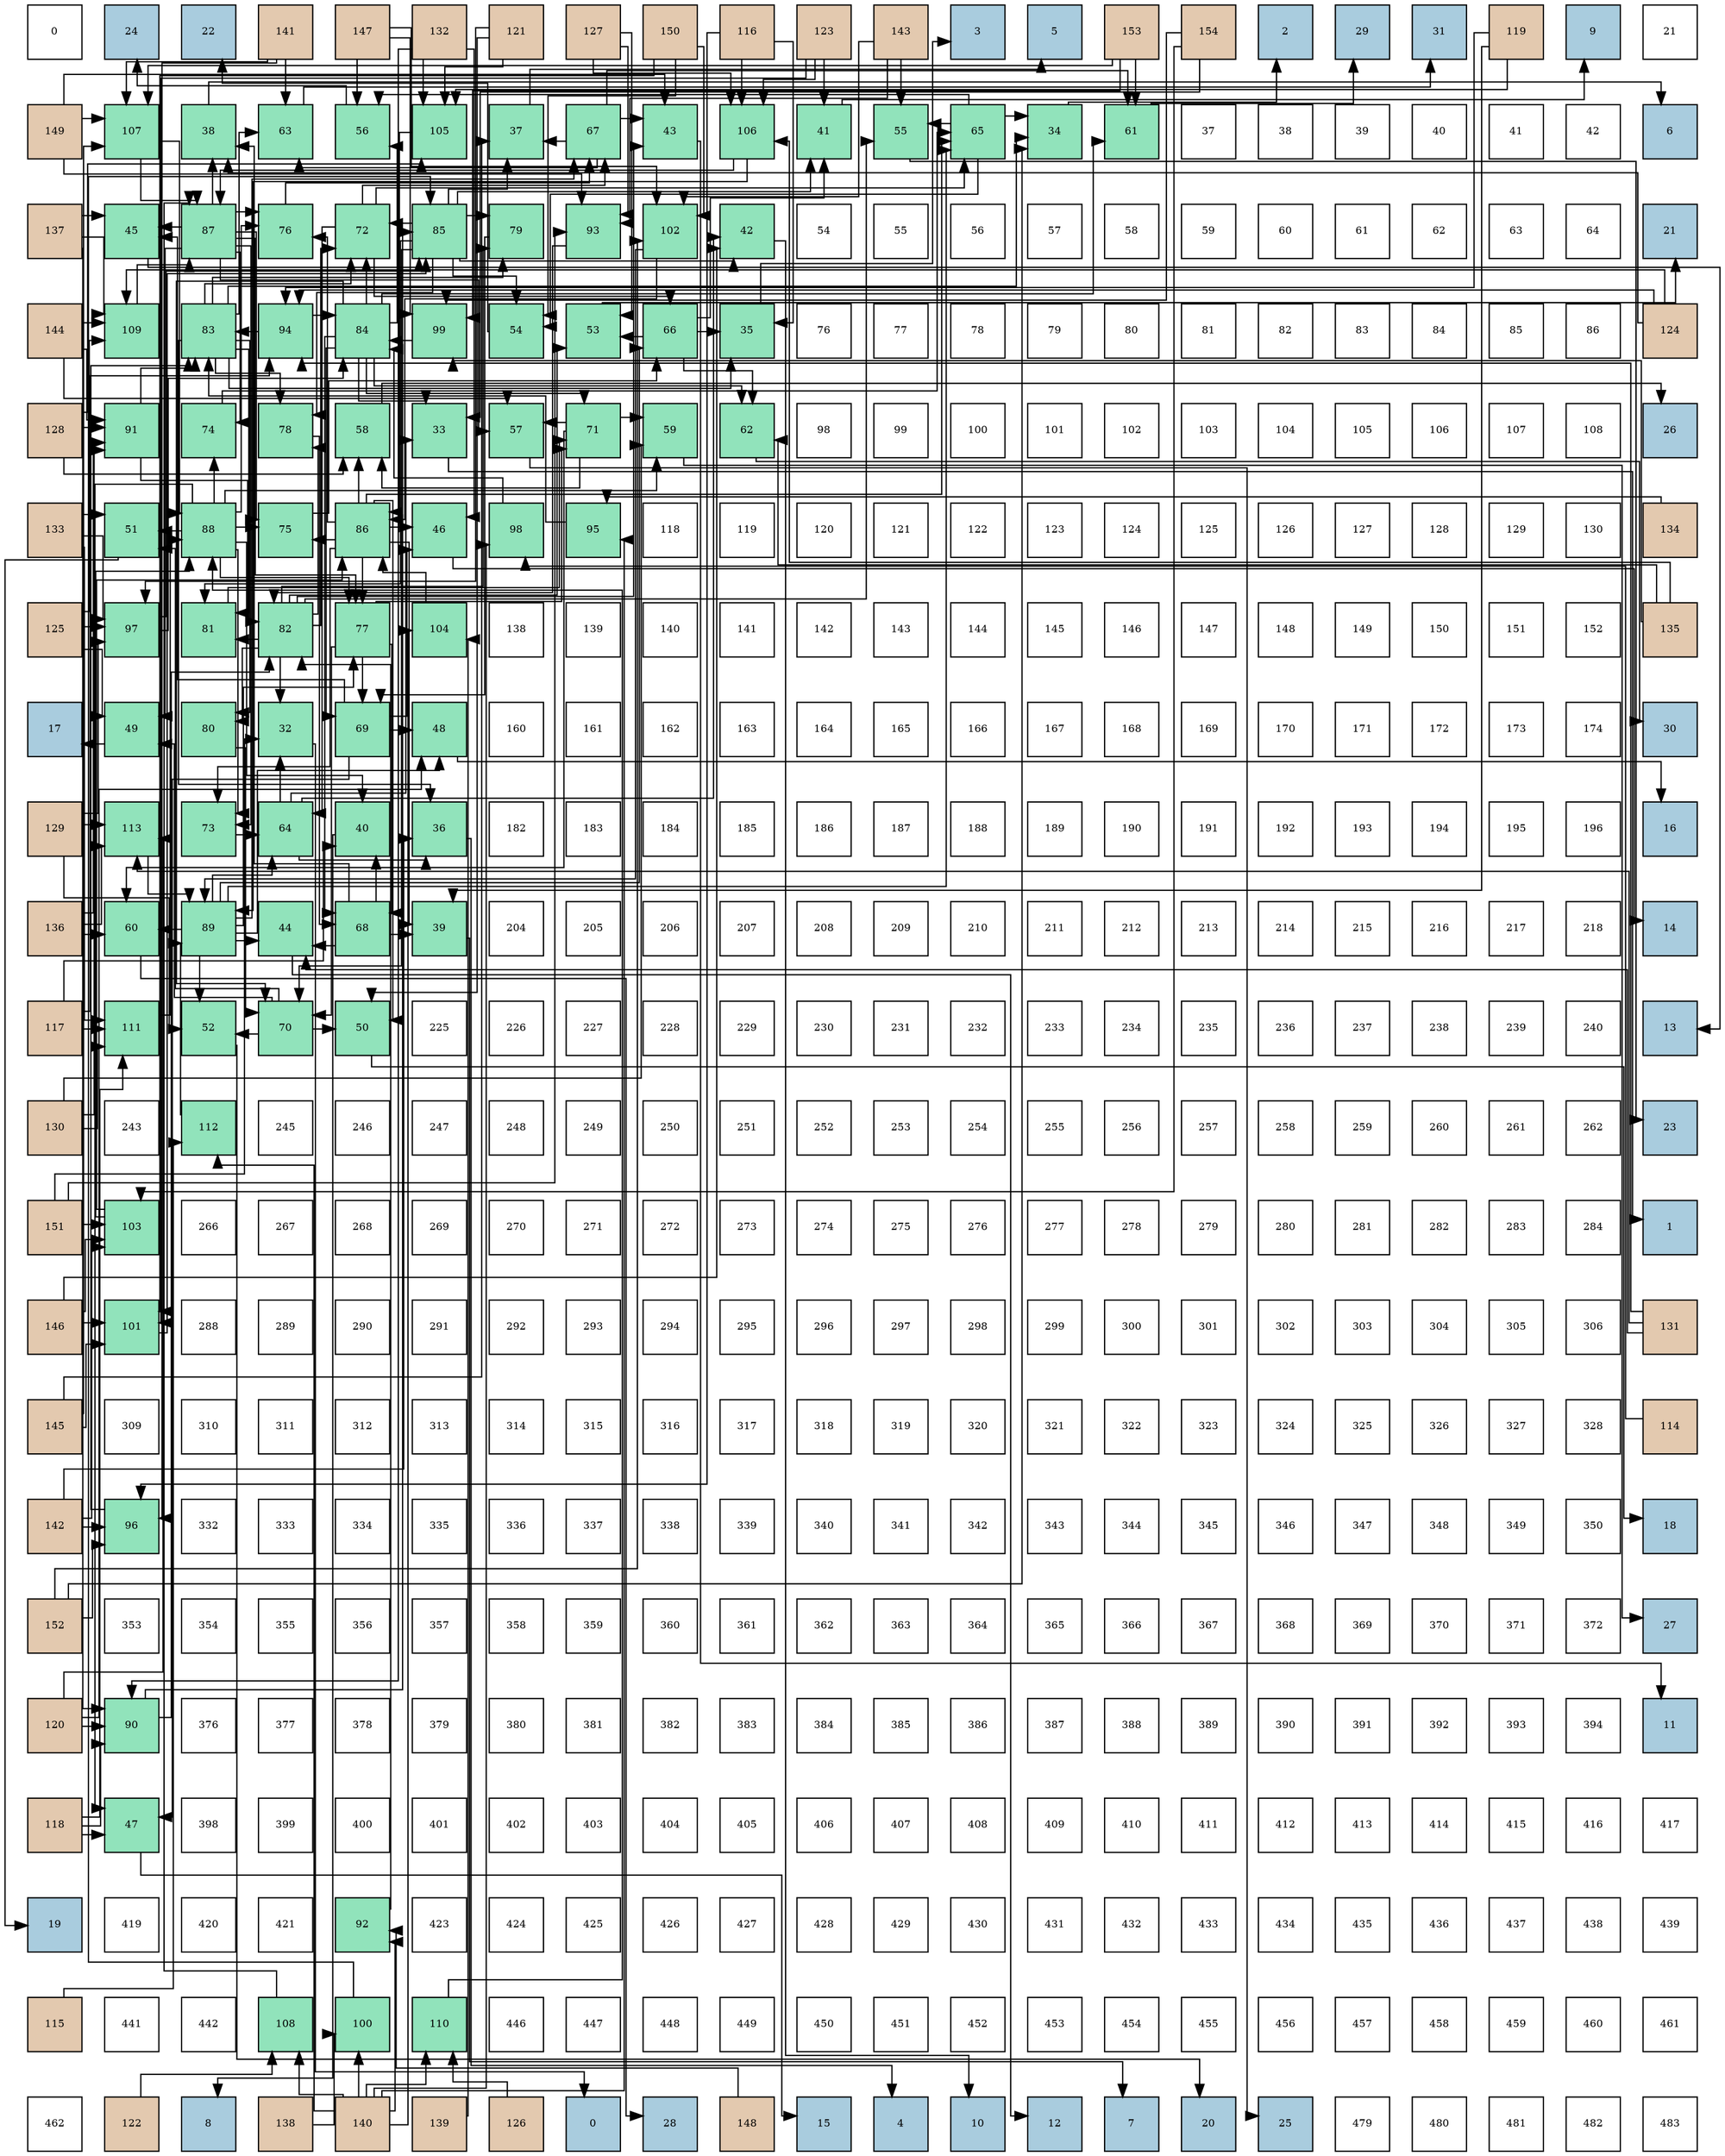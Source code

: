 digraph layout{
 rankdir=TB;
 splines=ortho;
 node [style=filled shape=square fixedsize=true width=0.6];
0[label="0", fontsize=8, fillcolor="#ffffff"];
1[label="24", fontsize=8, fillcolor="#a9ccde"];
2[label="22", fontsize=8, fillcolor="#a9ccde"];
3[label="141", fontsize=8, fillcolor="#e3c9af"];
4[label="147", fontsize=8, fillcolor="#e3c9af"];
5[label="132", fontsize=8, fillcolor="#e3c9af"];
6[label="121", fontsize=8, fillcolor="#e3c9af"];
7[label="127", fontsize=8, fillcolor="#e3c9af"];
8[label="150", fontsize=8, fillcolor="#e3c9af"];
9[label="116", fontsize=8, fillcolor="#e3c9af"];
10[label="123", fontsize=8, fillcolor="#e3c9af"];
11[label="143", fontsize=8, fillcolor="#e3c9af"];
12[label="3", fontsize=8, fillcolor="#a9ccde"];
13[label="5", fontsize=8, fillcolor="#a9ccde"];
14[label="153", fontsize=8, fillcolor="#e3c9af"];
15[label="154", fontsize=8, fillcolor="#e3c9af"];
16[label="2", fontsize=8, fillcolor="#a9ccde"];
17[label="29", fontsize=8, fillcolor="#a9ccde"];
18[label="31", fontsize=8, fillcolor="#a9ccde"];
19[label="119", fontsize=8, fillcolor="#e3c9af"];
20[label="9", fontsize=8, fillcolor="#a9ccde"];
21[label="21", fontsize=8, fillcolor="#ffffff"];
22[label="149", fontsize=8, fillcolor="#e3c9af"];
23[label="107", fontsize=8, fillcolor="#91e3bb"];
24[label="38", fontsize=8, fillcolor="#91e3bb"];
25[label="63", fontsize=8, fillcolor="#91e3bb"];
26[label="56", fontsize=8, fillcolor="#91e3bb"];
27[label="105", fontsize=8, fillcolor="#91e3bb"];
28[label="37", fontsize=8, fillcolor="#91e3bb"];
29[label="67", fontsize=8, fillcolor="#91e3bb"];
30[label="43", fontsize=8, fillcolor="#91e3bb"];
31[label="106", fontsize=8, fillcolor="#91e3bb"];
32[label="41", fontsize=8, fillcolor="#91e3bb"];
33[label="55", fontsize=8, fillcolor="#91e3bb"];
34[label="65", fontsize=8, fillcolor="#91e3bb"];
35[label="34", fontsize=8, fillcolor="#91e3bb"];
36[label="61", fontsize=8, fillcolor="#91e3bb"];
37[label="37", fontsize=8, fillcolor="#ffffff"];
38[label="38", fontsize=8, fillcolor="#ffffff"];
39[label="39", fontsize=8, fillcolor="#ffffff"];
40[label="40", fontsize=8, fillcolor="#ffffff"];
41[label="41", fontsize=8, fillcolor="#ffffff"];
42[label="42", fontsize=8, fillcolor="#ffffff"];
43[label="6", fontsize=8, fillcolor="#a9ccde"];
44[label="137", fontsize=8, fillcolor="#e3c9af"];
45[label="45", fontsize=8, fillcolor="#91e3bb"];
46[label="87", fontsize=8, fillcolor="#91e3bb"];
47[label="76", fontsize=8, fillcolor="#91e3bb"];
48[label="72", fontsize=8, fillcolor="#91e3bb"];
49[label="85", fontsize=8, fillcolor="#91e3bb"];
50[label="79", fontsize=8, fillcolor="#91e3bb"];
51[label="93", fontsize=8, fillcolor="#91e3bb"];
52[label="102", fontsize=8, fillcolor="#91e3bb"];
53[label="42", fontsize=8, fillcolor="#91e3bb"];
54[label="54", fontsize=8, fillcolor="#ffffff"];
55[label="55", fontsize=8, fillcolor="#ffffff"];
56[label="56", fontsize=8, fillcolor="#ffffff"];
57[label="57", fontsize=8, fillcolor="#ffffff"];
58[label="58", fontsize=8, fillcolor="#ffffff"];
59[label="59", fontsize=8, fillcolor="#ffffff"];
60[label="60", fontsize=8, fillcolor="#ffffff"];
61[label="61", fontsize=8, fillcolor="#ffffff"];
62[label="62", fontsize=8, fillcolor="#ffffff"];
63[label="63", fontsize=8, fillcolor="#ffffff"];
64[label="64", fontsize=8, fillcolor="#ffffff"];
65[label="21", fontsize=8, fillcolor="#a9ccde"];
66[label="144", fontsize=8, fillcolor="#e3c9af"];
67[label="109", fontsize=8, fillcolor="#91e3bb"];
68[label="83", fontsize=8, fillcolor="#91e3bb"];
69[label="94", fontsize=8, fillcolor="#91e3bb"];
70[label="84", fontsize=8, fillcolor="#91e3bb"];
71[label="99", fontsize=8, fillcolor="#91e3bb"];
72[label="54", fontsize=8, fillcolor="#91e3bb"];
73[label="53", fontsize=8, fillcolor="#91e3bb"];
74[label="66", fontsize=8, fillcolor="#91e3bb"];
75[label="35", fontsize=8, fillcolor="#91e3bb"];
76[label="76", fontsize=8, fillcolor="#ffffff"];
77[label="77", fontsize=8, fillcolor="#ffffff"];
78[label="78", fontsize=8, fillcolor="#ffffff"];
79[label="79", fontsize=8, fillcolor="#ffffff"];
80[label="80", fontsize=8, fillcolor="#ffffff"];
81[label="81", fontsize=8, fillcolor="#ffffff"];
82[label="82", fontsize=8, fillcolor="#ffffff"];
83[label="83", fontsize=8, fillcolor="#ffffff"];
84[label="84", fontsize=8, fillcolor="#ffffff"];
85[label="85", fontsize=8, fillcolor="#ffffff"];
86[label="86", fontsize=8, fillcolor="#ffffff"];
87[label="124", fontsize=8, fillcolor="#e3c9af"];
88[label="128", fontsize=8, fillcolor="#e3c9af"];
89[label="91", fontsize=8, fillcolor="#91e3bb"];
90[label="74", fontsize=8, fillcolor="#91e3bb"];
91[label="78", fontsize=8, fillcolor="#91e3bb"];
92[label="58", fontsize=8, fillcolor="#91e3bb"];
93[label="33", fontsize=8, fillcolor="#91e3bb"];
94[label="57", fontsize=8, fillcolor="#91e3bb"];
95[label="71", fontsize=8, fillcolor="#91e3bb"];
96[label="59", fontsize=8, fillcolor="#91e3bb"];
97[label="62", fontsize=8, fillcolor="#91e3bb"];
98[label="98", fontsize=8, fillcolor="#ffffff"];
99[label="99", fontsize=8, fillcolor="#ffffff"];
100[label="100", fontsize=8, fillcolor="#ffffff"];
101[label="101", fontsize=8, fillcolor="#ffffff"];
102[label="102", fontsize=8, fillcolor="#ffffff"];
103[label="103", fontsize=8, fillcolor="#ffffff"];
104[label="104", fontsize=8, fillcolor="#ffffff"];
105[label="105", fontsize=8, fillcolor="#ffffff"];
106[label="106", fontsize=8, fillcolor="#ffffff"];
107[label="107", fontsize=8, fillcolor="#ffffff"];
108[label="108", fontsize=8, fillcolor="#ffffff"];
109[label="26", fontsize=8, fillcolor="#a9ccde"];
110[label="133", fontsize=8, fillcolor="#e3c9af"];
111[label="51", fontsize=8, fillcolor="#91e3bb"];
112[label="88", fontsize=8, fillcolor="#91e3bb"];
113[label="75", fontsize=8, fillcolor="#91e3bb"];
114[label="86", fontsize=8, fillcolor="#91e3bb"];
115[label="46", fontsize=8, fillcolor="#91e3bb"];
116[label="98", fontsize=8, fillcolor="#91e3bb"];
117[label="95", fontsize=8, fillcolor="#91e3bb"];
118[label="118", fontsize=8, fillcolor="#ffffff"];
119[label="119", fontsize=8, fillcolor="#ffffff"];
120[label="120", fontsize=8, fillcolor="#ffffff"];
121[label="121", fontsize=8, fillcolor="#ffffff"];
122[label="122", fontsize=8, fillcolor="#ffffff"];
123[label="123", fontsize=8, fillcolor="#ffffff"];
124[label="124", fontsize=8, fillcolor="#ffffff"];
125[label="125", fontsize=8, fillcolor="#ffffff"];
126[label="126", fontsize=8, fillcolor="#ffffff"];
127[label="127", fontsize=8, fillcolor="#ffffff"];
128[label="128", fontsize=8, fillcolor="#ffffff"];
129[label="129", fontsize=8, fillcolor="#ffffff"];
130[label="130", fontsize=8, fillcolor="#ffffff"];
131[label="134", fontsize=8, fillcolor="#e3c9af"];
132[label="125", fontsize=8, fillcolor="#e3c9af"];
133[label="97", fontsize=8, fillcolor="#91e3bb"];
134[label="81", fontsize=8, fillcolor="#91e3bb"];
135[label="82", fontsize=8, fillcolor="#91e3bb"];
136[label="77", fontsize=8, fillcolor="#91e3bb"];
137[label="104", fontsize=8, fillcolor="#91e3bb"];
138[label="138", fontsize=8, fillcolor="#ffffff"];
139[label="139", fontsize=8, fillcolor="#ffffff"];
140[label="140", fontsize=8, fillcolor="#ffffff"];
141[label="141", fontsize=8, fillcolor="#ffffff"];
142[label="142", fontsize=8, fillcolor="#ffffff"];
143[label="143", fontsize=8, fillcolor="#ffffff"];
144[label="144", fontsize=8, fillcolor="#ffffff"];
145[label="145", fontsize=8, fillcolor="#ffffff"];
146[label="146", fontsize=8, fillcolor="#ffffff"];
147[label="147", fontsize=8, fillcolor="#ffffff"];
148[label="148", fontsize=8, fillcolor="#ffffff"];
149[label="149", fontsize=8, fillcolor="#ffffff"];
150[label="150", fontsize=8, fillcolor="#ffffff"];
151[label="151", fontsize=8, fillcolor="#ffffff"];
152[label="152", fontsize=8, fillcolor="#ffffff"];
153[label="135", fontsize=8, fillcolor="#e3c9af"];
154[label="17", fontsize=8, fillcolor="#a9ccde"];
155[label="49", fontsize=8, fillcolor="#91e3bb"];
156[label="80", fontsize=8, fillcolor="#91e3bb"];
157[label="32", fontsize=8, fillcolor="#91e3bb"];
158[label="69", fontsize=8, fillcolor="#91e3bb"];
159[label="48", fontsize=8, fillcolor="#91e3bb"];
160[label="160", fontsize=8, fillcolor="#ffffff"];
161[label="161", fontsize=8, fillcolor="#ffffff"];
162[label="162", fontsize=8, fillcolor="#ffffff"];
163[label="163", fontsize=8, fillcolor="#ffffff"];
164[label="164", fontsize=8, fillcolor="#ffffff"];
165[label="165", fontsize=8, fillcolor="#ffffff"];
166[label="166", fontsize=8, fillcolor="#ffffff"];
167[label="167", fontsize=8, fillcolor="#ffffff"];
168[label="168", fontsize=8, fillcolor="#ffffff"];
169[label="169", fontsize=8, fillcolor="#ffffff"];
170[label="170", fontsize=8, fillcolor="#ffffff"];
171[label="171", fontsize=8, fillcolor="#ffffff"];
172[label="172", fontsize=8, fillcolor="#ffffff"];
173[label="173", fontsize=8, fillcolor="#ffffff"];
174[label="174", fontsize=8, fillcolor="#ffffff"];
175[label="30", fontsize=8, fillcolor="#a9ccde"];
176[label="129", fontsize=8, fillcolor="#e3c9af"];
177[label="113", fontsize=8, fillcolor="#91e3bb"];
178[label="73", fontsize=8, fillcolor="#91e3bb"];
179[label="64", fontsize=8, fillcolor="#91e3bb"];
180[label="40", fontsize=8, fillcolor="#91e3bb"];
181[label="36", fontsize=8, fillcolor="#91e3bb"];
182[label="182", fontsize=8, fillcolor="#ffffff"];
183[label="183", fontsize=8, fillcolor="#ffffff"];
184[label="184", fontsize=8, fillcolor="#ffffff"];
185[label="185", fontsize=8, fillcolor="#ffffff"];
186[label="186", fontsize=8, fillcolor="#ffffff"];
187[label="187", fontsize=8, fillcolor="#ffffff"];
188[label="188", fontsize=8, fillcolor="#ffffff"];
189[label="189", fontsize=8, fillcolor="#ffffff"];
190[label="190", fontsize=8, fillcolor="#ffffff"];
191[label="191", fontsize=8, fillcolor="#ffffff"];
192[label="192", fontsize=8, fillcolor="#ffffff"];
193[label="193", fontsize=8, fillcolor="#ffffff"];
194[label="194", fontsize=8, fillcolor="#ffffff"];
195[label="195", fontsize=8, fillcolor="#ffffff"];
196[label="196", fontsize=8, fillcolor="#ffffff"];
197[label="16", fontsize=8, fillcolor="#a9ccde"];
198[label="136", fontsize=8, fillcolor="#e3c9af"];
199[label="60", fontsize=8, fillcolor="#91e3bb"];
200[label="89", fontsize=8, fillcolor="#91e3bb"];
201[label="44", fontsize=8, fillcolor="#91e3bb"];
202[label="68", fontsize=8, fillcolor="#91e3bb"];
203[label="39", fontsize=8, fillcolor="#91e3bb"];
204[label="204", fontsize=8, fillcolor="#ffffff"];
205[label="205", fontsize=8, fillcolor="#ffffff"];
206[label="206", fontsize=8, fillcolor="#ffffff"];
207[label="207", fontsize=8, fillcolor="#ffffff"];
208[label="208", fontsize=8, fillcolor="#ffffff"];
209[label="209", fontsize=8, fillcolor="#ffffff"];
210[label="210", fontsize=8, fillcolor="#ffffff"];
211[label="211", fontsize=8, fillcolor="#ffffff"];
212[label="212", fontsize=8, fillcolor="#ffffff"];
213[label="213", fontsize=8, fillcolor="#ffffff"];
214[label="214", fontsize=8, fillcolor="#ffffff"];
215[label="215", fontsize=8, fillcolor="#ffffff"];
216[label="216", fontsize=8, fillcolor="#ffffff"];
217[label="217", fontsize=8, fillcolor="#ffffff"];
218[label="218", fontsize=8, fillcolor="#ffffff"];
219[label="14", fontsize=8, fillcolor="#a9ccde"];
220[label="117", fontsize=8, fillcolor="#e3c9af"];
221[label="111", fontsize=8, fillcolor="#91e3bb"];
222[label="52", fontsize=8, fillcolor="#91e3bb"];
223[label="70", fontsize=8, fillcolor="#91e3bb"];
224[label="50", fontsize=8, fillcolor="#91e3bb"];
225[label="225", fontsize=8, fillcolor="#ffffff"];
226[label="226", fontsize=8, fillcolor="#ffffff"];
227[label="227", fontsize=8, fillcolor="#ffffff"];
228[label="228", fontsize=8, fillcolor="#ffffff"];
229[label="229", fontsize=8, fillcolor="#ffffff"];
230[label="230", fontsize=8, fillcolor="#ffffff"];
231[label="231", fontsize=8, fillcolor="#ffffff"];
232[label="232", fontsize=8, fillcolor="#ffffff"];
233[label="233", fontsize=8, fillcolor="#ffffff"];
234[label="234", fontsize=8, fillcolor="#ffffff"];
235[label="235", fontsize=8, fillcolor="#ffffff"];
236[label="236", fontsize=8, fillcolor="#ffffff"];
237[label="237", fontsize=8, fillcolor="#ffffff"];
238[label="238", fontsize=8, fillcolor="#ffffff"];
239[label="239", fontsize=8, fillcolor="#ffffff"];
240[label="240", fontsize=8, fillcolor="#ffffff"];
241[label="13", fontsize=8, fillcolor="#a9ccde"];
242[label="130", fontsize=8, fillcolor="#e3c9af"];
243[label="243", fontsize=8, fillcolor="#ffffff"];
244[label="112", fontsize=8, fillcolor="#91e3bb"];
245[label="245", fontsize=8, fillcolor="#ffffff"];
246[label="246", fontsize=8, fillcolor="#ffffff"];
247[label="247", fontsize=8, fillcolor="#ffffff"];
248[label="248", fontsize=8, fillcolor="#ffffff"];
249[label="249", fontsize=8, fillcolor="#ffffff"];
250[label="250", fontsize=8, fillcolor="#ffffff"];
251[label="251", fontsize=8, fillcolor="#ffffff"];
252[label="252", fontsize=8, fillcolor="#ffffff"];
253[label="253", fontsize=8, fillcolor="#ffffff"];
254[label="254", fontsize=8, fillcolor="#ffffff"];
255[label="255", fontsize=8, fillcolor="#ffffff"];
256[label="256", fontsize=8, fillcolor="#ffffff"];
257[label="257", fontsize=8, fillcolor="#ffffff"];
258[label="258", fontsize=8, fillcolor="#ffffff"];
259[label="259", fontsize=8, fillcolor="#ffffff"];
260[label="260", fontsize=8, fillcolor="#ffffff"];
261[label="261", fontsize=8, fillcolor="#ffffff"];
262[label="262", fontsize=8, fillcolor="#ffffff"];
263[label="23", fontsize=8, fillcolor="#a9ccde"];
264[label="151", fontsize=8, fillcolor="#e3c9af"];
265[label="103", fontsize=8, fillcolor="#91e3bb"];
266[label="266", fontsize=8, fillcolor="#ffffff"];
267[label="267", fontsize=8, fillcolor="#ffffff"];
268[label="268", fontsize=8, fillcolor="#ffffff"];
269[label="269", fontsize=8, fillcolor="#ffffff"];
270[label="270", fontsize=8, fillcolor="#ffffff"];
271[label="271", fontsize=8, fillcolor="#ffffff"];
272[label="272", fontsize=8, fillcolor="#ffffff"];
273[label="273", fontsize=8, fillcolor="#ffffff"];
274[label="274", fontsize=8, fillcolor="#ffffff"];
275[label="275", fontsize=8, fillcolor="#ffffff"];
276[label="276", fontsize=8, fillcolor="#ffffff"];
277[label="277", fontsize=8, fillcolor="#ffffff"];
278[label="278", fontsize=8, fillcolor="#ffffff"];
279[label="279", fontsize=8, fillcolor="#ffffff"];
280[label="280", fontsize=8, fillcolor="#ffffff"];
281[label="281", fontsize=8, fillcolor="#ffffff"];
282[label="282", fontsize=8, fillcolor="#ffffff"];
283[label="283", fontsize=8, fillcolor="#ffffff"];
284[label="284", fontsize=8, fillcolor="#ffffff"];
285[label="1", fontsize=8, fillcolor="#a9ccde"];
286[label="146", fontsize=8, fillcolor="#e3c9af"];
287[label="101", fontsize=8, fillcolor="#91e3bb"];
288[label="288", fontsize=8, fillcolor="#ffffff"];
289[label="289", fontsize=8, fillcolor="#ffffff"];
290[label="290", fontsize=8, fillcolor="#ffffff"];
291[label="291", fontsize=8, fillcolor="#ffffff"];
292[label="292", fontsize=8, fillcolor="#ffffff"];
293[label="293", fontsize=8, fillcolor="#ffffff"];
294[label="294", fontsize=8, fillcolor="#ffffff"];
295[label="295", fontsize=8, fillcolor="#ffffff"];
296[label="296", fontsize=8, fillcolor="#ffffff"];
297[label="297", fontsize=8, fillcolor="#ffffff"];
298[label="298", fontsize=8, fillcolor="#ffffff"];
299[label="299", fontsize=8, fillcolor="#ffffff"];
300[label="300", fontsize=8, fillcolor="#ffffff"];
301[label="301", fontsize=8, fillcolor="#ffffff"];
302[label="302", fontsize=8, fillcolor="#ffffff"];
303[label="303", fontsize=8, fillcolor="#ffffff"];
304[label="304", fontsize=8, fillcolor="#ffffff"];
305[label="305", fontsize=8, fillcolor="#ffffff"];
306[label="306", fontsize=8, fillcolor="#ffffff"];
307[label="131", fontsize=8, fillcolor="#e3c9af"];
308[label="145", fontsize=8, fillcolor="#e3c9af"];
309[label="309", fontsize=8, fillcolor="#ffffff"];
310[label="310", fontsize=8, fillcolor="#ffffff"];
311[label="311", fontsize=8, fillcolor="#ffffff"];
312[label="312", fontsize=8, fillcolor="#ffffff"];
313[label="313", fontsize=8, fillcolor="#ffffff"];
314[label="314", fontsize=8, fillcolor="#ffffff"];
315[label="315", fontsize=8, fillcolor="#ffffff"];
316[label="316", fontsize=8, fillcolor="#ffffff"];
317[label="317", fontsize=8, fillcolor="#ffffff"];
318[label="318", fontsize=8, fillcolor="#ffffff"];
319[label="319", fontsize=8, fillcolor="#ffffff"];
320[label="320", fontsize=8, fillcolor="#ffffff"];
321[label="321", fontsize=8, fillcolor="#ffffff"];
322[label="322", fontsize=8, fillcolor="#ffffff"];
323[label="323", fontsize=8, fillcolor="#ffffff"];
324[label="324", fontsize=8, fillcolor="#ffffff"];
325[label="325", fontsize=8, fillcolor="#ffffff"];
326[label="326", fontsize=8, fillcolor="#ffffff"];
327[label="327", fontsize=8, fillcolor="#ffffff"];
328[label="328", fontsize=8, fillcolor="#ffffff"];
329[label="114", fontsize=8, fillcolor="#e3c9af"];
330[label="142", fontsize=8, fillcolor="#e3c9af"];
331[label="96", fontsize=8, fillcolor="#91e3bb"];
332[label="332", fontsize=8, fillcolor="#ffffff"];
333[label="333", fontsize=8, fillcolor="#ffffff"];
334[label="334", fontsize=8, fillcolor="#ffffff"];
335[label="335", fontsize=8, fillcolor="#ffffff"];
336[label="336", fontsize=8, fillcolor="#ffffff"];
337[label="337", fontsize=8, fillcolor="#ffffff"];
338[label="338", fontsize=8, fillcolor="#ffffff"];
339[label="339", fontsize=8, fillcolor="#ffffff"];
340[label="340", fontsize=8, fillcolor="#ffffff"];
341[label="341", fontsize=8, fillcolor="#ffffff"];
342[label="342", fontsize=8, fillcolor="#ffffff"];
343[label="343", fontsize=8, fillcolor="#ffffff"];
344[label="344", fontsize=8, fillcolor="#ffffff"];
345[label="345", fontsize=8, fillcolor="#ffffff"];
346[label="346", fontsize=8, fillcolor="#ffffff"];
347[label="347", fontsize=8, fillcolor="#ffffff"];
348[label="348", fontsize=8, fillcolor="#ffffff"];
349[label="349", fontsize=8, fillcolor="#ffffff"];
350[label="350", fontsize=8, fillcolor="#ffffff"];
351[label="18", fontsize=8, fillcolor="#a9ccde"];
352[label="152", fontsize=8, fillcolor="#e3c9af"];
353[label="353", fontsize=8, fillcolor="#ffffff"];
354[label="354", fontsize=8, fillcolor="#ffffff"];
355[label="355", fontsize=8, fillcolor="#ffffff"];
356[label="356", fontsize=8, fillcolor="#ffffff"];
357[label="357", fontsize=8, fillcolor="#ffffff"];
358[label="358", fontsize=8, fillcolor="#ffffff"];
359[label="359", fontsize=8, fillcolor="#ffffff"];
360[label="360", fontsize=8, fillcolor="#ffffff"];
361[label="361", fontsize=8, fillcolor="#ffffff"];
362[label="362", fontsize=8, fillcolor="#ffffff"];
363[label="363", fontsize=8, fillcolor="#ffffff"];
364[label="364", fontsize=8, fillcolor="#ffffff"];
365[label="365", fontsize=8, fillcolor="#ffffff"];
366[label="366", fontsize=8, fillcolor="#ffffff"];
367[label="367", fontsize=8, fillcolor="#ffffff"];
368[label="368", fontsize=8, fillcolor="#ffffff"];
369[label="369", fontsize=8, fillcolor="#ffffff"];
370[label="370", fontsize=8, fillcolor="#ffffff"];
371[label="371", fontsize=8, fillcolor="#ffffff"];
372[label="372", fontsize=8, fillcolor="#ffffff"];
373[label="27", fontsize=8, fillcolor="#a9ccde"];
374[label="120", fontsize=8, fillcolor="#e3c9af"];
375[label="90", fontsize=8, fillcolor="#91e3bb"];
376[label="376", fontsize=8, fillcolor="#ffffff"];
377[label="377", fontsize=8, fillcolor="#ffffff"];
378[label="378", fontsize=8, fillcolor="#ffffff"];
379[label="379", fontsize=8, fillcolor="#ffffff"];
380[label="380", fontsize=8, fillcolor="#ffffff"];
381[label="381", fontsize=8, fillcolor="#ffffff"];
382[label="382", fontsize=8, fillcolor="#ffffff"];
383[label="383", fontsize=8, fillcolor="#ffffff"];
384[label="384", fontsize=8, fillcolor="#ffffff"];
385[label="385", fontsize=8, fillcolor="#ffffff"];
386[label="386", fontsize=8, fillcolor="#ffffff"];
387[label="387", fontsize=8, fillcolor="#ffffff"];
388[label="388", fontsize=8, fillcolor="#ffffff"];
389[label="389", fontsize=8, fillcolor="#ffffff"];
390[label="390", fontsize=8, fillcolor="#ffffff"];
391[label="391", fontsize=8, fillcolor="#ffffff"];
392[label="392", fontsize=8, fillcolor="#ffffff"];
393[label="393", fontsize=8, fillcolor="#ffffff"];
394[label="394", fontsize=8, fillcolor="#ffffff"];
395[label="11", fontsize=8, fillcolor="#a9ccde"];
396[label="118", fontsize=8, fillcolor="#e3c9af"];
397[label="47", fontsize=8, fillcolor="#91e3bb"];
398[label="398", fontsize=8, fillcolor="#ffffff"];
399[label="399", fontsize=8, fillcolor="#ffffff"];
400[label="400", fontsize=8, fillcolor="#ffffff"];
401[label="401", fontsize=8, fillcolor="#ffffff"];
402[label="402", fontsize=8, fillcolor="#ffffff"];
403[label="403", fontsize=8, fillcolor="#ffffff"];
404[label="404", fontsize=8, fillcolor="#ffffff"];
405[label="405", fontsize=8, fillcolor="#ffffff"];
406[label="406", fontsize=8, fillcolor="#ffffff"];
407[label="407", fontsize=8, fillcolor="#ffffff"];
408[label="408", fontsize=8, fillcolor="#ffffff"];
409[label="409", fontsize=8, fillcolor="#ffffff"];
410[label="410", fontsize=8, fillcolor="#ffffff"];
411[label="411", fontsize=8, fillcolor="#ffffff"];
412[label="412", fontsize=8, fillcolor="#ffffff"];
413[label="413", fontsize=8, fillcolor="#ffffff"];
414[label="414", fontsize=8, fillcolor="#ffffff"];
415[label="415", fontsize=8, fillcolor="#ffffff"];
416[label="416", fontsize=8, fillcolor="#ffffff"];
417[label="417", fontsize=8, fillcolor="#ffffff"];
418[label="19", fontsize=8, fillcolor="#a9ccde"];
419[label="419", fontsize=8, fillcolor="#ffffff"];
420[label="420", fontsize=8, fillcolor="#ffffff"];
421[label="421", fontsize=8, fillcolor="#ffffff"];
422[label="92", fontsize=8, fillcolor="#91e3bb"];
423[label="423", fontsize=8, fillcolor="#ffffff"];
424[label="424", fontsize=8, fillcolor="#ffffff"];
425[label="425", fontsize=8, fillcolor="#ffffff"];
426[label="426", fontsize=8, fillcolor="#ffffff"];
427[label="427", fontsize=8, fillcolor="#ffffff"];
428[label="428", fontsize=8, fillcolor="#ffffff"];
429[label="429", fontsize=8, fillcolor="#ffffff"];
430[label="430", fontsize=8, fillcolor="#ffffff"];
431[label="431", fontsize=8, fillcolor="#ffffff"];
432[label="432", fontsize=8, fillcolor="#ffffff"];
433[label="433", fontsize=8, fillcolor="#ffffff"];
434[label="434", fontsize=8, fillcolor="#ffffff"];
435[label="435", fontsize=8, fillcolor="#ffffff"];
436[label="436", fontsize=8, fillcolor="#ffffff"];
437[label="437", fontsize=8, fillcolor="#ffffff"];
438[label="438", fontsize=8, fillcolor="#ffffff"];
439[label="439", fontsize=8, fillcolor="#ffffff"];
440[label="115", fontsize=8, fillcolor="#e3c9af"];
441[label="441", fontsize=8, fillcolor="#ffffff"];
442[label="442", fontsize=8, fillcolor="#ffffff"];
443[label="108", fontsize=8, fillcolor="#91e3bb"];
444[label="100", fontsize=8, fillcolor="#91e3bb"];
445[label="110", fontsize=8, fillcolor="#91e3bb"];
446[label="446", fontsize=8, fillcolor="#ffffff"];
447[label="447", fontsize=8, fillcolor="#ffffff"];
448[label="448", fontsize=8, fillcolor="#ffffff"];
449[label="449", fontsize=8, fillcolor="#ffffff"];
450[label="450", fontsize=8, fillcolor="#ffffff"];
451[label="451", fontsize=8, fillcolor="#ffffff"];
452[label="452", fontsize=8, fillcolor="#ffffff"];
453[label="453", fontsize=8, fillcolor="#ffffff"];
454[label="454", fontsize=8, fillcolor="#ffffff"];
455[label="455", fontsize=8, fillcolor="#ffffff"];
456[label="456", fontsize=8, fillcolor="#ffffff"];
457[label="457", fontsize=8, fillcolor="#ffffff"];
458[label="458", fontsize=8, fillcolor="#ffffff"];
459[label="459", fontsize=8, fillcolor="#ffffff"];
460[label="460", fontsize=8, fillcolor="#ffffff"];
461[label="461", fontsize=8, fillcolor="#ffffff"];
462[label="462", fontsize=8, fillcolor="#ffffff"];
463[label="122", fontsize=8, fillcolor="#e3c9af"];
464[label="8", fontsize=8, fillcolor="#a9ccde"];
465[label="138", fontsize=8, fillcolor="#e3c9af"];
466[label="140", fontsize=8, fillcolor="#e3c9af"];
467[label="139", fontsize=8, fillcolor="#e3c9af"];
468[label="126", fontsize=8, fillcolor="#e3c9af"];
469[label="0", fontsize=8, fillcolor="#a9ccde"];
470[label="28", fontsize=8, fillcolor="#a9ccde"];
471[label="148", fontsize=8, fillcolor="#e3c9af"];
472[label="15", fontsize=8, fillcolor="#a9ccde"];
473[label="4", fontsize=8, fillcolor="#a9ccde"];
474[label="10", fontsize=8, fillcolor="#a9ccde"];
475[label="12", fontsize=8, fillcolor="#a9ccde"];
476[label="7", fontsize=8, fillcolor="#a9ccde"];
477[label="20", fontsize=8, fillcolor="#a9ccde"];
478[label="25", fontsize=8, fillcolor="#a9ccde"];
479[label="479", fontsize=8, fillcolor="#ffffff"];
480[label="480", fontsize=8, fillcolor="#ffffff"];
481[label="481", fontsize=8, fillcolor="#ffffff"];
482[label="482", fontsize=8, fillcolor="#ffffff"];
483[label="483", fontsize=8, fillcolor="#ffffff"];
edge [constraint=false, style=vis];157 -> 469;
93 -> 285;
35 -> 16;
75 -> 12;
181 -> 473;
28 -> 13;
24 -> 43;
203 -> 476;
180 -> 464;
32 -> 20;
53 -> 474;
30 -> 395;
201 -> 475;
45 -> 241;
115 -> 219;
397 -> 472;
159 -> 197;
155 -> 154;
224 -> 351;
111 -> 418;
222 -> 477;
73 -> 65;
72 -> 2;
33 -> 263;
26 -> 1;
94 -> 478;
92 -> 109;
96 -> 373;
199 -> 470;
36 -> 17;
97 -> 175;
25 -> 18;
179 -> 157;
179 -> 93;
179 -> 181;
179 -> 53;
34 -> 35;
34 -> 72;
34 -> 33;
34 -> 26;
74 -> 75;
74 -> 32;
74 -> 73;
74 -> 97;
29 -> 28;
29 -> 30;
29 -> 36;
29 -> 25;
202 -> 24;
202 -> 203;
202 -> 180;
202 -> 201;
158 -> 45;
158 -> 115;
158 -> 397;
158 -> 159;
223 -> 155;
223 -> 224;
223 -> 111;
223 -> 222;
95 -> 94;
95 -> 92;
95 -> 96;
95 -> 199;
48 -> 179;
48 -> 34;
48 -> 74;
48 -> 29;
178 -> 179;
90 -> 34;
113 -> 74;
47 -> 29;
136 -> 202;
136 -> 158;
136 -> 223;
136 -> 95;
91 -> 202;
50 -> 158;
156 -> 223;
134 -> 95;
135 -> 157;
135 -> 30;
135 -> 73;
135 -> 33;
135 -> 48;
135 -> 91;
135 -> 50;
135 -> 156;
135 -> 134;
68 -> 35;
68 -> 75;
68 -> 181;
68 -> 25;
68 -> 48;
68 -> 91;
68 -> 50;
68 -> 156;
68 -> 134;
70 -> 93;
70 -> 26;
70 -> 36;
70 -> 97;
70 -> 202;
70 -> 158;
70 -> 223;
70 -> 95;
70 -> 48;
49 -> 28;
49 -> 32;
49 -> 53;
49 -> 72;
49 -> 223;
49 -> 48;
49 -> 91;
49 -> 50;
49 -> 134;
114 -> 203;
114 -> 115;
114 -> 224;
114 -> 92;
114 -> 34;
114 -> 178;
114 -> 113;
114 -> 47;
114 -> 136;
46 -> 24;
46 -> 45;
46 -> 155;
46 -> 94;
46 -> 178;
46 -> 90;
46 -> 113;
46 -> 47;
46 -> 136;
112 -> 180;
112 -> 397;
112 -> 111;
112 -> 96;
112 -> 178;
112 -> 90;
112 -> 113;
112 -> 47;
112 -> 136;
200 -> 201;
200 -> 159;
200 -> 222;
200 -> 199;
200 -> 179;
200 -> 34;
200 -> 74;
200 -> 29;
200 -> 136;
375 -> 135;
375 -> 49;
89 -> 135;
89 -> 68;
422 -> 135;
51 -> 135;
69 -> 68;
69 -> 70;
117 -> 68;
331 -> 68;
133 -> 70;
133 -> 49;
116 -> 70;
71 -> 70;
444 -> 49;
287 -> 49;
52 -> 114;
52 -> 200;
265 -> 114;
265 -> 112;
137 -> 114;
27 -> 114;
31 -> 46;
31 -> 200;
23 -> 46;
23 -> 112;
443 -> 46;
67 -> 46;
445 -> 112;
221 -> 112;
244 -> 200;
177 -> 200;
329 -> 116;
440 -> 244;
9 -> 75;
9 -> 331;
9 -> 31;
220 -> 180;
220 -> 69;
220 -> 221;
396 -> 397;
396 -> 375;
396 -> 221;
19 -> 203;
19 -> 69;
19 -> 27;
374 -> 159;
374 -> 375;
374 -> 177;
6 -> 224;
6 -> 133;
6 -> 27;
463 -> 443;
10 -> 32;
10 -> 287;
10 -> 31;
87 -> 24;
87 -> 69;
87 -> 67;
132 -> 155;
132 -> 133;
132 -> 67;
468 -> 445;
7 -> 73;
7 -> 51;
7 -> 31;
88 -> 92;
88 -> 89;
88 -> 27;
176 -> 222;
176 -> 133;
176 -> 177;
242 -> 96;
242 -> 89;
242 -> 221;
307 -> 201;
307 -> 69;
307 -> 177;
5 -> 115;
5 -> 375;
5 -> 27;
110 -> 111;
110 -> 133;
110 -> 221;
131 -> 117;
153 -> 97;
153 -> 71;
153 -> 31;
198 -> 199;
198 -> 89;
198 -> 177;
44 -> 45;
44 -> 375;
44 -> 67;
465 -> 444;
467 -> 137;
466 -> 422;
466 -> 117;
466 -> 116;
466 -> 444;
466 -> 137;
466 -> 443;
466 -> 445;
466 -> 244;
3 -> 25;
3 -> 331;
3 -> 23;
330 -> 181;
330 -> 331;
330 -> 265;
11 -> 33;
11 -> 51;
11 -> 52;
66 -> 94;
66 -> 89;
66 -> 67;
308 -> 28;
308 -> 287;
308 -> 23;
286 -> 53;
286 -> 287;
286 -> 265;
4 -> 26;
4 -> 71;
4 -> 52;
471 -> 422;
22 -> 30;
22 -> 51;
22 -> 23;
8 -> 72;
8 -> 287;
8 -> 52;
264 -> 157;
264 -> 51;
264 -> 265;
352 -> 35;
352 -> 331;
352 -> 52;
14 -> 36;
14 -> 71;
14 -> 23;
15 -> 93;
15 -> 71;
15 -> 265;
edge [constraint=true, style=invis];
0 -> 22 -> 44 -> 66 -> 88 -> 110 -> 132 -> 154 -> 176 -> 198 -> 220 -> 242 -> 264 -> 286 -> 308 -> 330 -> 352 -> 374 -> 396 -> 418 -> 440 -> 462;
1 -> 23 -> 45 -> 67 -> 89 -> 111 -> 133 -> 155 -> 177 -> 199 -> 221 -> 243 -> 265 -> 287 -> 309 -> 331 -> 353 -> 375 -> 397 -> 419 -> 441 -> 463;
2 -> 24 -> 46 -> 68 -> 90 -> 112 -> 134 -> 156 -> 178 -> 200 -> 222 -> 244 -> 266 -> 288 -> 310 -> 332 -> 354 -> 376 -> 398 -> 420 -> 442 -> 464;
3 -> 25 -> 47 -> 69 -> 91 -> 113 -> 135 -> 157 -> 179 -> 201 -> 223 -> 245 -> 267 -> 289 -> 311 -> 333 -> 355 -> 377 -> 399 -> 421 -> 443 -> 465;
4 -> 26 -> 48 -> 70 -> 92 -> 114 -> 136 -> 158 -> 180 -> 202 -> 224 -> 246 -> 268 -> 290 -> 312 -> 334 -> 356 -> 378 -> 400 -> 422 -> 444 -> 466;
5 -> 27 -> 49 -> 71 -> 93 -> 115 -> 137 -> 159 -> 181 -> 203 -> 225 -> 247 -> 269 -> 291 -> 313 -> 335 -> 357 -> 379 -> 401 -> 423 -> 445 -> 467;
6 -> 28 -> 50 -> 72 -> 94 -> 116 -> 138 -> 160 -> 182 -> 204 -> 226 -> 248 -> 270 -> 292 -> 314 -> 336 -> 358 -> 380 -> 402 -> 424 -> 446 -> 468;
7 -> 29 -> 51 -> 73 -> 95 -> 117 -> 139 -> 161 -> 183 -> 205 -> 227 -> 249 -> 271 -> 293 -> 315 -> 337 -> 359 -> 381 -> 403 -> 425 -> 447 -> 469;
8 -> 30 -> 52 -> 74 -> 96 -> 118 -> 140 -> 162 -> 184 -> 206 -> 228 -> 250 -> 272 -> 294 -> 316 -> 338 -> 360 -> 382 -> 404 -> 426 -> 448 -> 470;
9 -> 31 -> 53 -> 75 -> 97 -> 119 -> 141 -> 163 -> 185 -> 207 -> 229 -> 251 -> 273 -> 295 -> 317 -> 339 -> 361 -> 383 -> 405 -> 427 -> 449 -> 471;
10 -> 32 -> 54 -> 76 -> 98 -> 120 -> 142 -> 164 -> 186 -> 208 -> 230 -> 252 -> 274 -> 296 -> 318 -> 340 -> 362 -> 384 -> 406 -> 428 -> 450 -> 472;
11 -> 33 -> 55 -> 77 -> 99 -> 121 -> 143 -> 165 -> 187 -> 209 -> 231 -> 253 -> 275 -> 297 -> 319 -> 341 -> 363 -> 385 -> 407 -> 429 -> 451 -> 473;
12 -> 34 -> 56 -> 78 -> 100 -> 122 -> 144 -> 166 -> 188 -> 210 -> 232 -> 254 -> 276 -> 298 -> 320 -> 342 -> 364 -> 386 -> 408 -> 430 -> 452 -> 474;
13 -> 35 -> 57 -> 79 -> 101 -> 123 -> 145 -> 167 -> 189 -> 211 -> 233 -> 255 -> 277 -> 299 -> 321 -> 343 -> 365 -> 387 -> 409 -> 431 -> 453 -> 475;
14 -> 36 -> 58 -> 80 -> 102 -> 124 -> 146 -> 168 -> 190 -> 212 -> 234 -> 256 -> 278 -> 300 -> 322 -> 344 -> 366 -> 388 -> 410 -> 432 -> 454 -> 476;
15 -> 37 -> 59 -> 81 -> 103 -> 125 -> 147 -> 169 -> 191 -> 213 -> 235 -> 257 -> 279 -> 301 -> 323 -> 345 -> 367 -> 389 -> 411 -> 433 -> 455 -> 477;
16 -> 38 -> 60 -> 82 -> 104 -> 126 -> 148 -> 170 -> 192 -> 214 -> 236 -> 258 -> 280 -> 302 -> 324 -> 346 -> 368 -> 390 -> 412 -> 434 -> 456 -> 478;
17 -> 39 -> 61 -> 83 -> 105 -> 127 -> 149 -> 171 -> 193 -> 215 -> 237 -> 259 -> 281 -> 303 -> 325 -> 347 -> 369 -> 391 -> 413 -> 435 -> 457 -> 479;
18 -> 40 -> 62 -> 84 -> 106 -> 128 -> 150 -> 172 -> 194 -> 216 -> 238 -> 260 -> 282 -> 304 -> 326 -> 348 -> 370 -> 392 -> 414 -> 436 -> 458 -> 480;
19 -> 41 -> 63 -> 85 -> 107 -> 129 -> 151 -> 173 -> 195 -> 217 -> 239 -> 261 -> 283 -> 305 -> 327 -> 349 -> 371 -> 393 -> 415 -> 437 -> 459 -> 481;
20 -> 42 -> 64 -> 86 -> 108 -> 130 -> 152 -> 174 -> 196 -> 218 -> 240 -> 262 -> 284 -> 306 -> 328 -> 350 -> 372 -> 394 -> 416 -> 438 -> 460 -> 482;
21 -> 43 -> 65 -> 87 -> 109 -> 131 -> 153 -> 175 -> 197 -> 219 -> 241 -> 263 -> 285 -> 307 -> 329 -> 351 -> 373 -> 395 -> 417 -> 439 -> 461 -> 483;
rank = same {0 -> 1 -> 2 -> 3 -> 4 -> 5 -> 6 -> 7 -> 8 -> 9 -> 10 -> 11 -> 12 -> 13 -> 14 -> 15 -> 16 -> 17 -> 18 -> 19 -> 20 -> 21};
rank = same {22 -> 23 -> 24 -> 25 -> 26 -> 27 -> 28 -> 29 -> 30 -> 31 -> 32 -> 33 -> 34 -> 35 -> 36 -> 37 -> 38 -> 39 -> 40 -> 41 -> 42 -> 43};
rank = same {44 -> 45 -> 46 -> 47 -> 48 -> 49 -> 50 -> 51 -> 52 -> 53 -> 54 -> 55 -> 56 -> 57 -> 58 -> 59 -> 60 -> 61 -> 62 -> 63 -> 64 -> 65};
rank = same {66 -> 67 -> 68 -> 69 -> 70 -> 71 -> 72 -> 73 -> 74 -> 75 -> 76 -> 77 -> 78 -> 79 -> 80 -> 81 -> 82 -> 83 -> 84 -> 85 -> 86 -> 87};
rank = same {88 -> 89 -> 90 -> 91 -> 92 -> 93 -> 94 -> 95 -> 96 -> 97 -> 98 -> 99 -> 100 -> 101 -> 102 -> 103 -> 104 -> 105 -> 106 -> 107 -> 108 -> 109};
rank = same {110 -> 111 -> 112 -> 113 -> 114 -> 115 -> 116 -> 117 -> 118 -> 119 -> 120 -> 121 -> 122 -> 123 -> 124 -> 125 -> 126 -> 127 -> 128 -> 129 -> 130 -> 131};
rank = same {132 -> 133 -> 134 -> 135 -> 136 -> 137 -> 138 -> 139 -> 140 -> 141 -> 142 -> 143 -> 144 -> 145 -> 146 -> 147 -> 148 -> 149 -> 150 -> 151 -> 152 -> 153};
rank = same {154 -> 155 -> 156 -> 157 -> 158 -> 159 -> 160 -> 161 -> 162 -> 163 -> 164 -> 165 -> 166 -> 167 -> 168 -> 169 -> 170 -> 171 -> 172 -> 173 -> 174 -> 175};
rank = same {176 -> 177 -> 178 -> 179 -> 180 -> 181 -> 182 -> 183 -> 184 -> 185 -> 186 -> 187 -> 188 -> 189 -> 190 -> 191 -> 192 -> 193 -> 194 -> 195 -> 196 -> 197};
rank = same {198 -> 199 -> 200 -> 201 -> 202 -> 203 -> 204 -> 205 -> 206 -> 207 -> 208 -> 209 -> 210 -> 211 -> 212 -> 213 -> 214 -> 215 -> 216 -> 217 -> 218 -> 219};
rank = same {220 -> 221 -> 222 -> 223 -> 224 -> 225 -> 226 -> 227 -> 228 -> 229 -> 230 -> 231 -> 232 -> 233 -> 234 -> 235 -> 236 -> 237 -> 238 -> 239 -> 240 -> 241};
rank = same {242 -> 243 -> 244 -> 245 -> 246 -> 247 -> 248 -> 249 -> 250 -> 251 -> 252 -> 253 -> 254 -> 255 -> 256 -> 257 -> 258 -> 259 -> 260 -> 261 -> 262 -> 263};
rank = same {264 -> 265 -> 266 -> 267 -> 268 -> 269 -> 270 -> 271 -> 272 -> 273 -> 274 -> 275 -> 276 -> 277 -> 278 -> 279 -> 280 -> 281 -> 282 -> 283 -> 284 -> 285};
rank = same {286 -> 287 -> 288 -> 289 -> 290 -> 291 -> 292 -> 293 -> 294 -> 295 -> 296 -> 297 -> 298 -> 299 -> 300 -> 301 -> 302 -> 303 -> 304 -> 305 -> 306 -> 307};
rank = same {308 -> 309 -> 310 -> 311 -> 312 -> 313 -> 314 -> 315 -> 316 -> 317 -> 318 -> 319 -> 320 -> 321 -> 322 -> 323 -> 324 -> 325 -> 326 -> 327 -> 328 -> 329};
rank = same {330 -> 331 -> 332 -> 333 -> 334 -> 335 -> 336 -> 337 -> 338 -> 339 -> 340 -> 341 -> 342 -> 343 -> 344 -> 345 -> 346 -> 347 -> 348 -> 349 -> 350 -> 351};
rank = same {352 -> 353 -> 354 -> 355 -> 356 -> 357 -> 358 -> 359 -> 360 -> 361 -> 362 -> 363 -> 364 -> 365 -> 366 -> 367 -> 368 -> 369 -> 370 -> 371 -> 372 -> 373};
rank = same {374 -> 375 -> 376 -> 377 -> 378 -> 379 -> 380 -> 381 -> 382 -> 383 -> 384 -> 385 -> 386 -> 387 -> 388 -> 389 -> 390 -> 391 -> 392 -> 393 -> 394 -> 395};
rank = same {396 -> 397 -> 398 -> 399 -> 400 -> 401 -> 402 -> 403 -> 404 -> 405 -> 406 -> 407 -> 408 -> 409 -> 410 -> 411 -> 412 -> 413 -> 414 -> 415 -> 416 -> 417};
rank = same {418 -> 419 -> 420 -> 421 -> 422 -> 423 -> 424 -> 425 -> 426 -> 427 -> 428 -> 429 -> 430 -> 431 -> 432 -> 433 -> 434 -> 435 -> 436 -> 437 -> 438 -> 439};
rank = same {440 -> 441 -> 442 -> 443 -> 444 -> 445 -> 446 -> 447 -> 448 -> 449 -> 450 -> 451 -> 452 -> 453 -> 454 -> 455 -> 456 -> 457 -> 458 -> 459 -> 460 -> 461};
rank = same {462 -> 463 -> 464 -> 465 -> 466 -> 467 -> 468 -> 469 -> 470 -> 471 -> 472 -> 473 -> 474 -> 475 -> 476 -> 477 -> 478 -> 479 -> 480 -> 481 -> 482 -> 483};
}